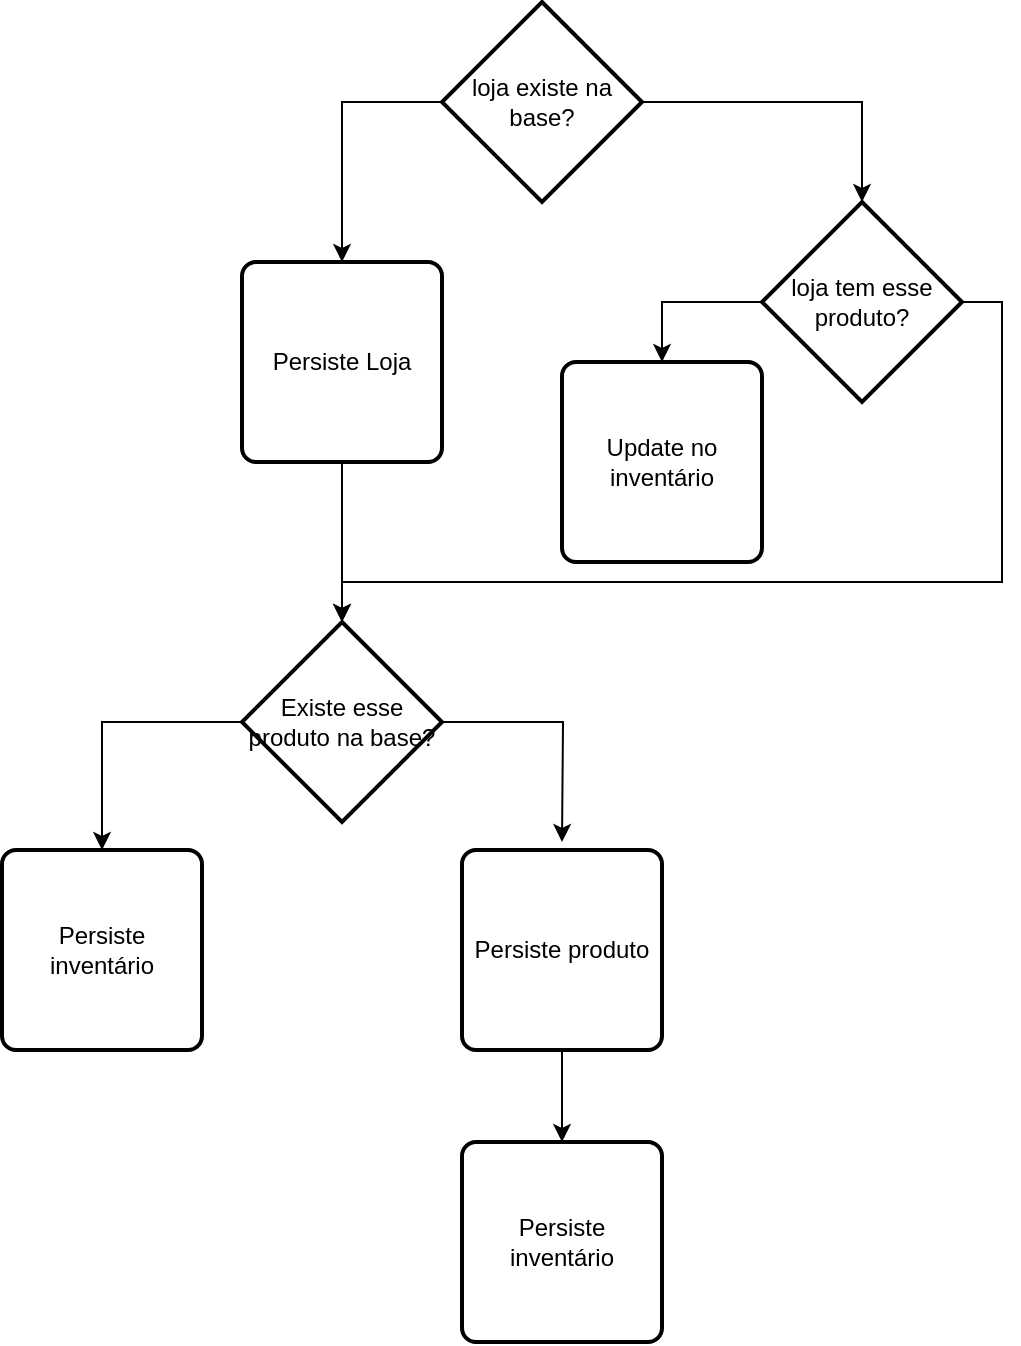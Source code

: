 <mxfile version="15.9.1" type="device"><diagram id="y169V-5ZCijHUR4J6FSH" name="Page-1"><mxGraphModel dx="1826" dy="827" grid="1" gridSize="10" guides="1" tooltips="1" connect="1" arrows="1" fold="1" page="1" pageScale="1" pageWidth="827" pageHeight="1169" math="0" shadow="0"><root><mxCell id="0"/><mxCell id="1" parent="0"/><mxCell id="sg0KDFlyDx8I4D4bNfuo-7" style="edgeStyle=orthogonalEdgeStyle;rounded=0;orthogonalLoop=1;jettySize=auto;html=1;entryX=0.5;entryY=0;entryDx=0;entryDy=0;entryPerimeter=0;" edge="1" parent="1" source="sg0KDFlyDx8I4D4bNfuo-5"><mxGeometry relative="1" as="geometry"><mxPoint x="270" y="190" as="targetPoint"/><Array as="points"><mxPoint x="270" y="110"/></Array></mxGeometry></mxCell><mxCell id="sg0KDFlyDx8I4D4bNfuo-19" style="edgeStyle=orthogonalEdgeStyle;rounded=0;orthogonalLoop=1;jettySize=auto;html=1;entryX=0.5;entryY=0;entryDx=0;entryDy=0;entryPerimeter=0;" edge="1" parent="1" source="sg0KDFlyDx8I4D4bNfuo-5" target="sg0KDFlyDx8I4D4bNfuo-18"><mxGeometry relative="1" as="geometry"/></mxCell><mxCell id="sg0KDFlyDx8I4D4bNfuo-5" value="loja existe na base?" style="strokeWidth=2;html=1;shape=mxgraph.flowchart.decision;whiteSpace=wrap;" vertex="1" parent="1"><mxGeometry x="320" y="60" width="100" height="100" as="geometry"/></mxCell><mxCell id="sg0KDFlyDx8I4D4bNfuo-10" value="" style="edgeStyle=orthogonalEdgeStyle;rounded=0;orthogonalLoop=1;jettySize=auto;html=1;" edge="1" parent="1" source="sg0KDFlyDx8I4D4bNfuo-8" target="sg0KDFlyDx8I4D4bNfuo-9"><mxGeometry relative="1" as="geometry"/></mxCell><mxCell id="sg0KDFlyDx8I4D4bNfuo-8" value="Persiste Loja" style="rounded=1;whiteSpace=wrap;html=1;absoluteArcSize=1;arcSize=14;strokeWidth=2;" vertex="1" parent="1"><mxGeometry x="220" y="190" width="100" height="100" as="geometry"/></mxCell><mxCell id="sg0KDFlyDx8I4D4bNfuo-13" style="edgeStyle=orthogonalEdgeStyle;rounded=0;orthogonalLoop=1;jettySize=auto;html=1;exitX=0;exitY=0.5;exitDx=0;exitDy=0;exitPerimeter=0;entryX=0.5;entryY=0;entryDx=0;entryDy=0;" edge="1" parent="1" source="sg0KDFlyDx8I4D4bNfuo-9" target="sg0KDFlyDx8I4D4bNfuo-12"><mxGeometry relative="1" as="geometry"/></mxCell><mxCell id="sg0KDFlyDx8I4D4bNfuo-17" style="edgeStyle=orthogonalEdgeStyle;rounded=0;orthogonalLoop=1;jettySize=auto;html=1;" edge="1" parent="1" source="sg0KDFlyDx8I4D4bNfuo-9"><mxGeometry relative="1" as="geometry"><mxPoint x="380" y="480" as="targetPoint"/></mxGeometry></mxCell><mxCell id="sg0KDFlyDx8I4D4bNfuo-9" value="Existe esse produto na base?" style="strokeWidth=2;html=1;shape=mxgraph.flowchart.decision;whiteSpace=wrap;" vertex="1" parent="1"><mxGeometry x="220" y="370" width="100" height="100" as="geometry"/></mxCell><mxCell id="sg0KDFlyDx8I4D4bNfuo-12" value="Persiste inventário" style="rounded=1;whiteSpace=wrap;html=1;absoluteArcSize=1;arcSize=14;strokeWidth=2;" vertex="1" parent="1"><mxGeometry x="100" y="484" width="100" height="100" as="geometry"/></mxCell><mxCell id="sg0KDFlyDx8I4D4bNfuo-16" value="" style="edgeStyle=orthogonalEdgeStyle;rounded=0;orthogonalLoop=1;jettySize=auto;html=1;" edge="1" parent="1" source="sg0KDFlyDx8I4D4bNfuo-14" target="sg0KDFlyDx8I4D4bNfuo-15"><mxGeometry relative="1" as="geometry"/></mxCell><mxCell id="sg0KDFlyDx8I4D4bNfuo-14" value="Persiste produto" style="rounded=1;whiteSpace=wrap;html=1;absoluteArcSize=1;arcSize=14;strokeWidth=2;" vertex="1" parent="1"><mxGeometry x="330" y="484" width="100" height="100" as="geometry"/></mxCell><mxCell id="sg0KDFlyDx8I4D4bNfuo-15" value="Persiste inventário" style="rounded=1;whiteSpace=wrap;html=1;absoluteArcSize=1;arcSize=14;strokeWidth=2;" vertex="1" parent="1"><mxGeometry x="330" y="630" width="100" height="100" as="geometry"/></mxCell><mxCell id="sg0KDFlyDx8I4D4bNfuo-21" style="edgeStyle=orthogonalEdgeStyle;rounded=0;orthogonalLoop=1;jettySize=auto;html=1;exitX=0;exitY=0.5;exitDx=0;exitDy=0;exitPerimeter=0;entryX=0.5;entryY=0;entryDx=0;entryDy=0;" edge="1" parent="1" source="sg0KDFlyDx8I4D4bNfuo-18" target="sg0KDFlyDx8I4D4bNfuo-20"><mxGeometry relative="1" as="geometry"/></mxCell><mxCell id="sg0KDFlyDx8I4D4bNfuo-25" style="edgeStyle=orthogonalEdgeStyle;rounded=0;orthogonalLoop=1;jettySize=auto;html=1;exitX=1;exitY=0.5;exitDx=0;exitDy=0;exitPerimeter=0;" edge="1" parent="1" source="sg0KDFlyDx8I4D4bNfuo-18" target="sg0KDFlyDx8I4D4bNfuo-9"><mxGeometry relative="1" as="geometry"><Array as="points"><mxPoint x="600" y="210"/><mxPoint x="600" y="350"/><mxPoint x="270" y="350"/></Array></mxGeometry></mxCell><mxCell id="sg0KDFlyDx8I4D4bNfuo-18" value="loja tem esse produto?" style="strokeWidth=2;html=1;shape=mxgraph.flowchart.decision;whiteSpace=wrap;" vertex="1" parent="1"><mxGeometry x="480" y="160" width="100" height="100" as="geometry"/></mxCell><mxCell id="sg0KDFlyDx8I4D4bNfuo-20" value="Update no inventário" style="rounded=1;whiteSpace=wrap;html=1;absoluteArcSize=1;arcSize=14;strokeWidth=2;" vertex="1" parent="1"><mxGeometry x="380" y="240" width="100" height="100" as="geometry"/></mxCell></root></mxGraphModel></diagram></mxfile>